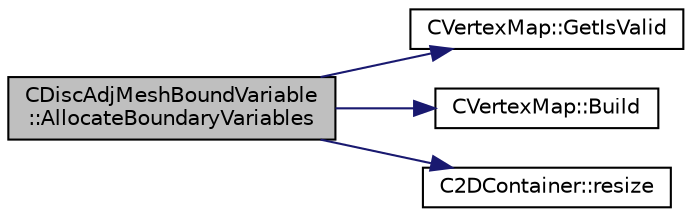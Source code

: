 digraph "CDiscAdjMeshBoundVariable::AllocateBoundaryVariables"
{
  edge [fontname="Helvetica",fontsize="10",labelfontname="Helvetica",labelfontsize="10"];
  node [fontname="Helvetica",fontsize="10",shape=record];
  rankdir="LR";
  Node5 [label="CDiscAdjMeshBoundVariable\l::AllocateBoundaryVariables",height=0.2,width=0.4,color="black", fillcolor="grey75", style="filled", fontcolor="black"];
  Node5 -> Node6 [color="midnightblue",fontsize="10",style="solid",fontname="Helvetica"];
  Node6 [label="CVertexMap::GetIsValid",height=0.2,width=0.4,color="black", fillcolor="white", style="filled",URL="$class_c_vertex_map.html#a4cd7452ea54e1cdc82332dbcaafec5aa",tooltip="Check if the current mapping is valid. "];
  Node5 -> Node7 [color="midnightblue",fontsize="10",style="solid",fontname="Helvetica"];
  Node7 [label="CVertexMap::Build",height=0.2,width=0.4,color="black", fillcolor="white", style="filled",URL="$class_c_vertex_map.html#adaaf69514da251457a61c66bee0b0fdc",tooltip="Build the point to vertex map. "];
  Node5 -> Node8 [color="midnightblue",fontsize="10",style="solid",fontname="Helvetica"];
  Node8 [label="C2DContainer::resize",height=0.2,width=0.4,color="black", fillcolor="white", style="filled",URL="$class_c2_d_container.html#adefb48b593f76aa322e228fea8f76127",tooltip="Request a change of size. "];
}
